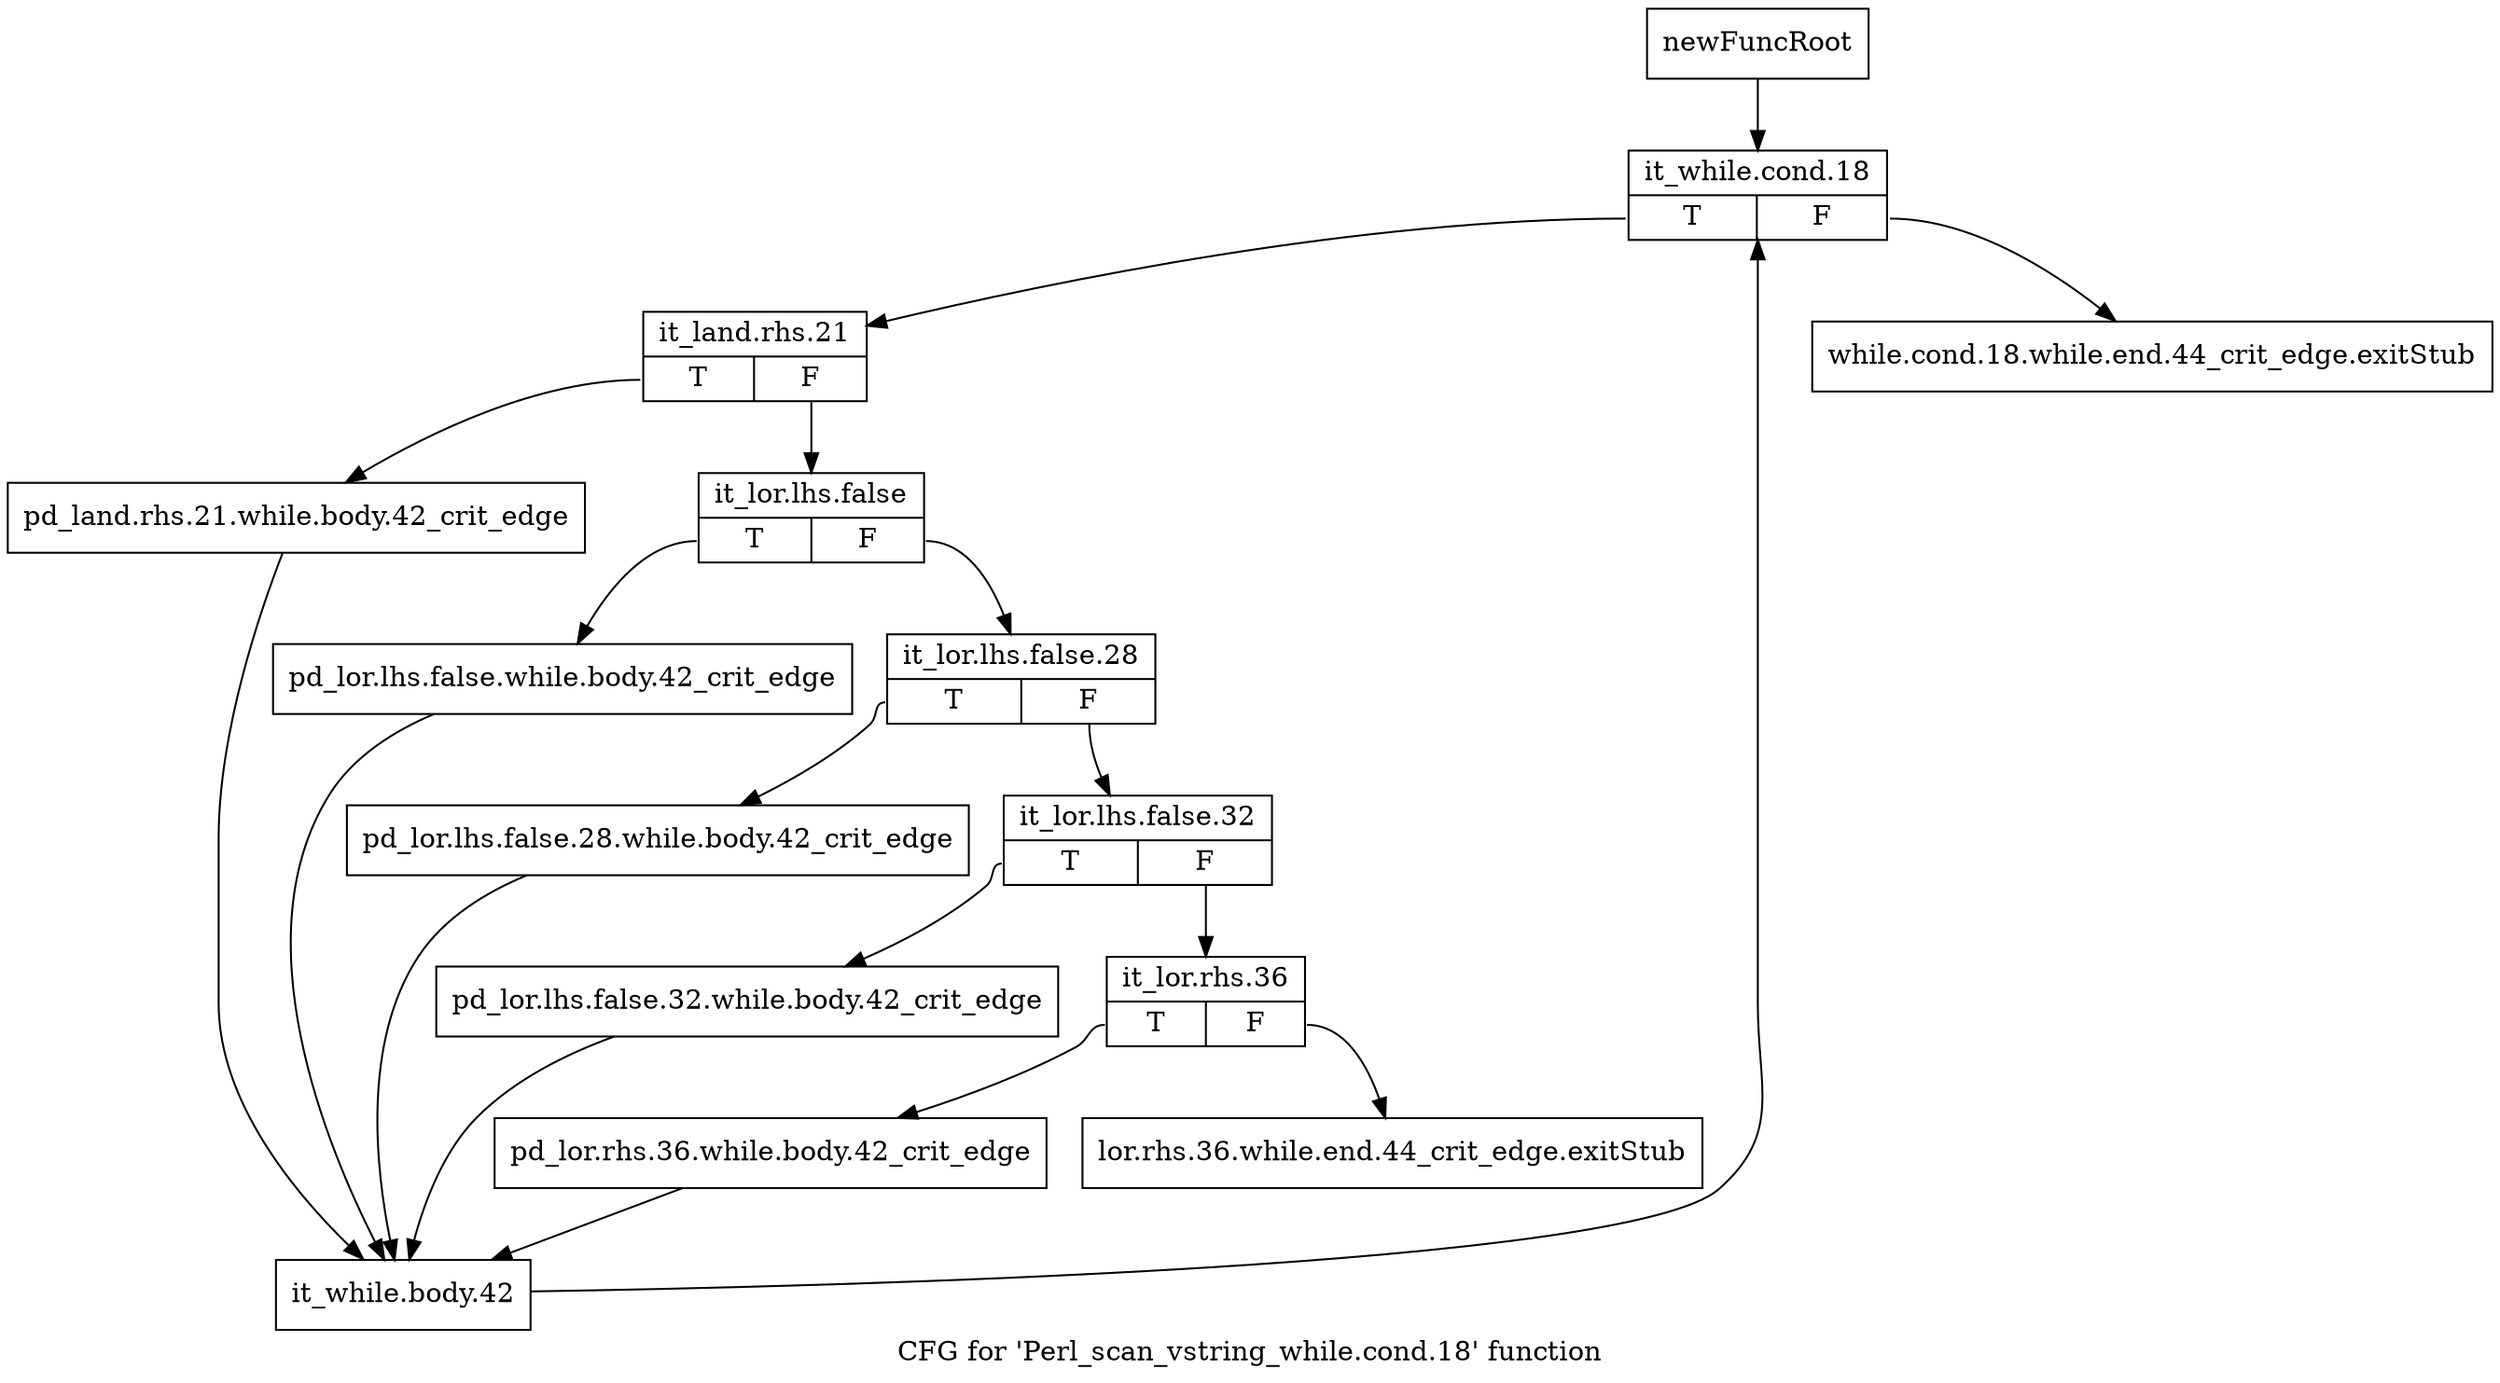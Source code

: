 digraph "CFG for 'Perl_scan_vstring_while.cond.18' function" {
	label="CFG for 'Perl_scan_vstring_while.cond.18' function";

	Node0x5697540 [shape=record,label="{newFuncRoot}"];
	Node0x5697540 -> Node0x569d1e0;
	Node0x569d140 [shape=record,label="{while.cond.18.while.end.44_crit_edge.exitStub}"];
	Node0x569d190 [shape=record,label="{lor.rhs.36.while.end.44_crit_edge.exitStub}"];
	Node0x569d1e0 [shape=record,label="{it_while.cond.18|{<s0>T|<s1>F}}"];
	Node0x569d1e0:s0 -> Node0x569d230;
	Node0x569d1e0:s1 -> Node0x569d140;
	Node0x569d230 [shape=record,label="{it_land.rhs.21|{<s0>T|<s1>F}}"];
	Node0x569d230:s0 -> Node0x569d500;
	Node0x569d230:s1 -> Node0x569d280;
	Node0x569d280 [shape=record,label="{it_lor.lhs.false|{<s0>T|<s1>F}}"];
	Node0x569d280:s0 -> Node0x569d4b0;
	Node0x569d280:s1 -> Node0x569d2d0;
	Node0x569d2d0 [shape=record,label="{it_lor.lhs.false.28|{<s0>T|<s1>F}}"];
	Node0x569d2d0:s0 -> Node0x569d460;
	Node0x569d2d0:s1 -> Node0x569d320;
	Node0x569d320 [shape=record,label="{it_lor.lhs.false.32|{<s0>T|<s1>F}}"];
	Node0x569d320:s0 -> Node0x569d410;
	Node0x569d320:s1 -> Node0x569d370;
	Node0x569d370 [shape=record,label="{it_lor.rhs.36|{<s0>T|<s1>F}}"];
	Node0x569d370:s0 -> Node0x569d3c0;
	Node0x569d370:s1 -> Node0x569d190;
	Node0x569d3c0 [shape=record,label="{pd_lor.rhs.36.while.body.42_crit_edge}"];
	Node0x569d3c0 -> Node0x569e670;
	Node0x569d410 [shape=record,label="{pd_lor.lhs.false.32.while.body.42_crit_edge}"];
	Node0x569d410 -> Node0x569e670;
	Node0x569d460 [shape=record,label="{pd_lor.lhs.false.28.while.body.42_crit_edge}"];
	Node0x569d460 -> Node0x569e670;
	Node0x569d4b0 [shape=record,label="{pd_lor.lhs.false.while.body.42_crit_edge}"];
	Node0x569d4b0 -> Node0x569e670;
	Node0x569d500 [shape=record,label="{pd_land.rhs.21.while.body.42_crit_edge}"];
	Node0x569d500 -> Node0x569e670;
	Node0x569e670 [shape=record,label="{it_while.body.42}"];
	Node0x569e670 -> Node0x569d1e0;
}
